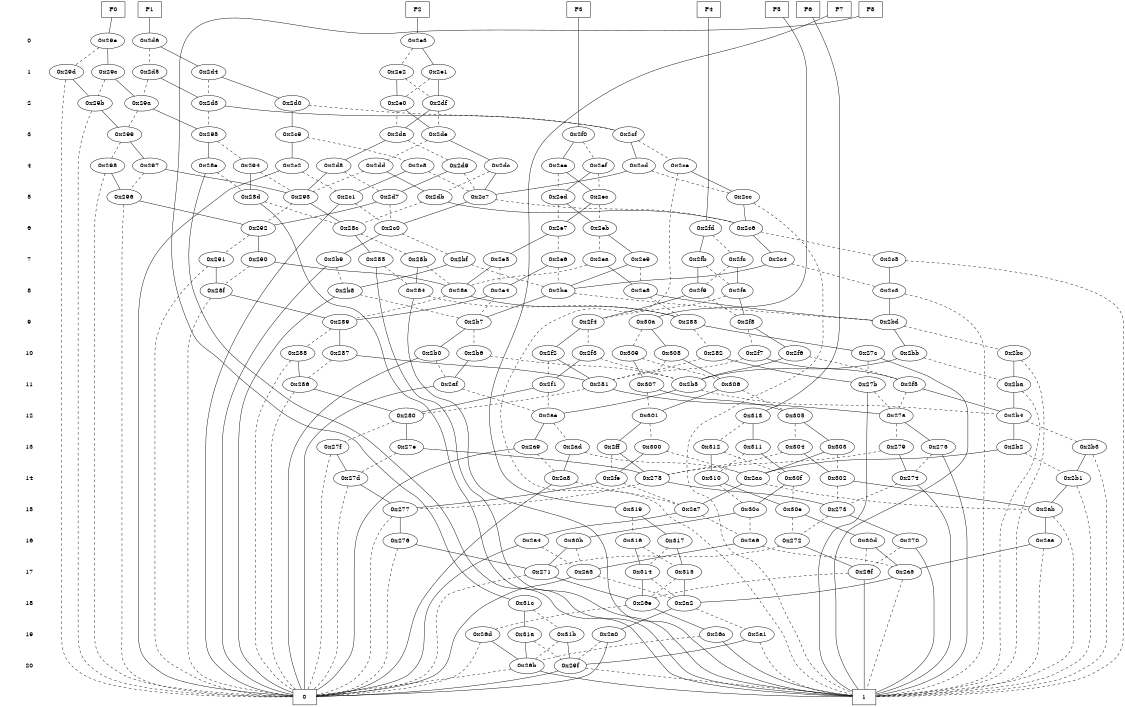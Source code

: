 digraph "DD" {
size = "7.5,10"
center = true;
edge [dir = none];
{ node [shape = plaintext];
  edge [style = invis];
  "CONST NODES" [style = invis];
" 0 " -> " 1 " -> " 2 " -> " 3 " -> " 4 " -> " 5 " -> " 6 " -> " 7 " -> " 8 " -> " 9 " -> " 10 " -> " 11 " -> " 12 " -> " 13 " -> " 14 " -> " 15 " -> " 16 " -> " 17 " -> " 18 " -> " 19 " -> " 20 " -> "CONST NODES"; 
}
{ rank = same; node [shape = box]; edge [style = invis];
"F0" -> "F1" -> "F2" -> "F3" -> "F4" -> "F5" -> "F6" -> "F7" -> "F8"; }
{ rank = same; " 0 ";
"0x2e3";
"0x2d6";
"0x29e";
}
{ rank = same; " 1 ";
"0x2e1";
"0x2d4";
"0x29c";
"0x29d";
"0x2e2";
"0x2d5";
}
{ rank = same; " 2 ";
"0x2e0";
"0x2d0";
"0x2df";
"0x29b";
"0x29a";
"0x2d3";
}
{ rank = same; " 3 ";
"0x2f0";
"0x2da";
"0x2cf";
"0x2de";
"0x299";
"0x2c9";
"0x295";
}
{ rank = same; " 4 ";
"0x2ce";
"0x2c8";
"0x2d9";
"0x2cd";
"0x294";
"0x2ef";
"0x297";
"0x2d8";
"0x2dd";
"0x28e";
"0x2c2";
"0x2dc";
"0x298";
"0x2ee";
}
{ rank = same; " 5 ";
"0x2cc";
"0x2ed";
"0x2d7";
"0x2ec";
"0x28d";
"0x2c7";
"0x2c1";
"0x2db";
"0x293";
"0x296";
}
{ rank = same; " 6 ";
"0x28c";
"0x2e7";
"0x2eb";
"0x2c6";
"0x292";
"0x2c0";
"0x2fd";
}
{ rank = same; " 7 ";
"0x285";
"0x2bf";
"0x2fc";
"0x291";
"0x2e5";
"0x2e6";
"0x2b9";
"0x2c5";
"0x2c4";
"0x28b";
"0x2e9";
"0x290";
"0x2ea";
"0x2fb";
}
{ rank = same; " 8 ";
"0x2e8";
"0x28a";
"0x2fa";
"0x284";
"0x2f9";
"0x28f";
"0x2b8";
"0x2c3";
"0x2e4";
"0x2be";
}
{ rank = same; " 9 ";
"0x289";
"0x2b7";
"0x2f4";
"0x2f8";
"0x283";
"0x2bd";
"0x30a";
}
{ rank = same; " 10 ";
"0x2bc";
"0x27c";
"0x2f7";
"0x2b0";
"0x309";
"0x2f2";
"0x2b6";
"0x2f6";
"0x2f3";
"0x2bb";
"0x282";
"0x308";
"0x288";
"0x287";
}
{ rank = same; " 11 ";
"0x2ba";
"0x2b5";
"0x27b";
"0x307";
"0x2af";
"0x2f5";
"0x281";
"0x306";
"0x2f1";
"0x286";
}
{ rank = same; " 12 ";
"0x2b4";
"0x301";
"0x280";
"0x305";
"0x2ae";
"0x27a";
"0x313";
}
{ rank = same; " 13 ";
"0x279";
"0x2a9";
"0x312";
"0x27e";
"0x2ff";
"0x304";
"0x27f";
"0x2b3";
"0x303";
"0x311";
"0x2ad";
"0x275";
"0x2b2";
"0x300";
}
{ rank = same; " 14 ";
"0x310";
"0x30f";
"0x2ac";
"0x27d";
"0x302";
"0x278";
"0x2b1";
"0x274";
"0x2a8";
"0x2fe";
}
{ rank = same; " 15 ";
"0x30c";
"0x2a7";
"0x30e";
"0x273";
"0x319";
"0x277";
"0x2ab";
}
{ rank = same; " 16 ";
"0x2a6";
"0x272";
"0x30d";
"0x316";
"0x276";
"0x2aa";
"0x270";
"0x317";
"0x2a4";
"0x30b";
}
{ rank = same; " 17 ";
"0x314";
"0x26f";
"0x315";
"0x2a3";
"0x271";
"0x2a5";
}
{ rank = same; " 18 ";
"0x2a2";
"0x31c";
"0x26e";
}
{ rank = same; " 19 ";
"0x31b";
"0x26d";
"0x2a1";
"0x26c";
"0x31a";
"0x2a0";
}
{ rank = same; " 20 ";
"0x29f";
"0x26b";
}
{ rank = same; "CONST NODES";
{ node [shape = box]; "0xbb";
"0xba";
}
}
"F0" -> "0x29e" [style = solid];
"F1" -> "0x2d6" [style = solid];
"F2" -> "0x2e3" [style = solid];
"F3" -> "0x2f0" [style = solid];
"F4" -> "0x2fd" [style = solid];
"F5" -> "0x30a" [style = solid];
"F6" -> "0x313" [style = solid];
"F7" -> "0x319" [style = solid];
"F8" -> "0x31c" [style = solid];
"0x2e3" -> "0x2e1";
"0x2e3" -> "0x2e2" [style = dashed];
"0x2d6" -> "0x2d4";
"0x2d6" -> "0x2d5" [style = dashed];
"0x29e" -> "0x29c";
"0x29e" -> "0x29d" [style = dashed];
"0x2e1" -> "0x2df";
"0x2e1" -> "0x2e0" [style = dashed];
"0x2d4" -> "0x2d0";
"0x2d4" -> "0x2d3" [style = dashed];
"0x29c" -> "0x29a";
"0x29c" -> "0x29b" [style = dashed];
"0x29d" -> "0x29b";
"0x29d" -> "0xbb" [style = dashed];
"0x2e2" -> "0x2e0";
"0x2e2" -> "0x2df" [style = dashed];
"0x2d5" -> "0x2d3";
"0x2d5" -> "0x29a" [style = dashed];
"0x2e0" -> "0x2de";
"0x2e0" -> "0x2da" [style = dashed];
"0x2d0" -> "0x2c9";
"0x2d0" -> "0x2cf" [style = dashed];
"0x2df" -> "0x2da";
"0x2df" -> "0x2de" [style = dashed];
"0x29b" -> "0x299";
"0x29b" -> "0xbb" [style = dashed];
"0x29a" -> "0x295";
"0x29a" -> "0x299" [style = dashed];
"0x2d3" -> "0x2cf";
"0x2d3" -> "0x295" [style = dashed];
"0x2f0" -> "0x2ee";
"0x2f0" -> "0x2ef" [style = dashed];
"0x2da" -> "0x2d8";
"0x2da" -> "0x2d9" [style = dashed];
"0x2cf" -> "0x2cd";
"0x2cf" -> "0x2ce" [style = dashed];
"0x2de" -> "0x2dc";
"0x2de" -> "0x2dd" [style = dashed];
"0x299" -> "0x297";
"0x299" -> "0x298" [style = dashed];
"0x2c9" -> "0x2c2";
"0x2c9" -> "0x2c8" [style = dashed];
"0x295" -> "0x28e";
"0x295" -> "0x294" [style = dashed];
"0x2ce" -> "0x2cc";
"0x2ce" -> "0xba" [style = dashed];
"0x2c8" -> "0x2c1";
"0x2c8" -> "0x2c7" [style = dashed];
"0x2d9" -> "0x2d7";
"0x2d9" -> "0x2c7" [style = dashed];
"0x2cd" -> "0x2c7";
"0x2cd" -> "0x2cc" [style = dashed];
"0x294" -> "0x28d";
"0x294" -> "0x293" [style = dashed];
"0x2ef" -> "0x2ed";
"0x2ef" -> "0x2ec" [style = dashed];
"0x297" -> "0x293";
"0x297" -> "0x296" [style = dashed];
"0x2d8" -> "0x293";
"0x2d8" -> "0x2d7" [style = dashed];
"0x2dd" -> "0x2db";
"0x2dd" -> "0x293" [style = dashed];
"0x28e" -> "0xba";
"0x28e" -> "0x28d" [style = dashed];
"0x2c2" -> "0xbb";
"0x2c2" -> "0x2c1" [style = dashed];
"0x2dc" -> "0x2c7";
"0x2dc" -> "0x2db" [style = dashed];
"0x298" -> "0x296";
"0x298" -> "0xbb" [style = dashed];
"0x2ee" -> "0x2ec";
"0x2ee" -> "0x2ed" [style = dashed];
"0x2cc" -> "0x2c6";
"0x2cc" -> "0xba" [style = dashed];
"0x2ed" -> "0x2eb";
"0x2ed" -> "0x2e7" [style = dashed];
"0x2d7" -> "0x292";
"0x2d7" -> "0x2c0" [style = dashed];
"0x2ec" -> "0x2e7";
"0x2ec" -> "0x2eb" [style = dashed];
"0x28d" -> "0xba";
"0x28d" -> "0x28c" [style = dashed];
"0x2c7" -> "0x2c0";
"0x2c7" -> "0x2c6" [style = dashed];
"0x2c1" -> "0xbb";
"0x2c1" -> "0x2c0" [style = dashed];
"0x2db" -> "0x2c6";
"0x2db" -> "0x28c" [style = dashed];
"0x293" -> "0x28c";
"0x293" -> "0x292" [style = dashed];
"0x296" -> "0x292";
"0x296" -> "0xbb" [style = dashed];
"0x28c" -> "0x285";
"0x28c" -> "0x28b" [style = dashed];
"0x2e7" -> "0x2e5";
"0x2e7" -> "0x2e6" [style = dashed];
"0x2eb" -> "0x2e9";
"0x2eb" -> "0x2ea" [style = dashed];
"0x2c6" -> "0x2c4";
"0x2c6" -> "0x2c5" [style = dashed];
"0x292" -> "0x290";
"0x292" -> "0x291" [style = dashed];
"0x2c0" -> "0x2b9";
"0x2c0" -> "0x2bf" [style = dashed];
"0x2fd" -> "0x2fb";
"0x2fd" -> "0x2fc" [style = dashed];
"0x285" -> "0xba";
"0x285" -> "0x284" [style = dashed];
"0x2bf" -> "0x2b8";
"0x2bf" -> "0x2be" [style = dashed];
"0x2fc" -> "0x2fa";
"0x2fc" -> "0x2f9" [style = dashed];
"0x291" -> "0x28f";
"0x291" -> "0xbb" [style = dashed];
"0x2e5" -> "0x28a";
"0x2e5" -> "0x2e4" [style = dashed];
"0x2e6" -> "0x2e4";
"0x2e6" -> "0x2be" [style = dashed];
"0x2b9" -> "0xbb";
"0x2b9" -> "0x2b8" [style = dashed];
"0x2c5" -> "0x2c3";
"0x2c5" -> "0xba" [style = dashed];
"0x2c4" -> "0x2be";
"0x2c4" -> "0x2c3" [style = dashed];
"0x28b" -> "0x284";
"0x28b" -> "0x28a" [style = dashed];
"0x2e9" -> "0x2be";
"0x2e9" -> "0x2e8" [style = dashed];
"0x290" -> "0x28a";
"0x290" -> "0x28f" [style = dashed];
"0x2ea" -> "0x2e8";
"0x2ea" -> "0x28a" [style = dashed];
"0x2fb" -> "0x2f9";
"0x2fb" -> "0x2fa" [style = dashed];
"0x2e8" -> "0x2bd";
"0x2e8" -> "0x283" [style = dashed];
"0x28a" -> "0x283";
"0x28a" -> "0x289" [style = dashed];
"0x2fa" -> "0x2f8";
"0x2fa" -> "0x2f4" [style = dashed];
"0x284" -> "0xba";
"0x284" -> "0x283" [style = dashed];
"0x2f9" -> "0x2f4";
"0x2f9" -> "0x2f8" [style = dashed];
"0x28f" -> "0x289";
"0x28f" -> "0xbb" [style = dashed];
"0x2b8" -> "0xbb";
"0x2b8" -> "0x2b7" [style = dashed];
"0x2c3" -> "0x2bd";
"0x2c3" -> "0xba" [style = dashed];
"0x2e4" -> "0x289";
"0x2e4" -> "0x2b7" [style = dashed];
"0x2be" -> "0x2b7";
"0x2be" -> "0x2bd" [style = dashed];
"0x289" -> "0x287";
"0x289" -> "0x288" [style = dashed];
"0x2b7" -> "0x2b0";
"0x2b7" -> "0x2b6" [style = dashed];
"0x2f4" -> "0x2f2";
"0x2f4" -> "0x2f3" [style = dashed];
"0x2f8" -> "0x2f6";
"0x2f8" -> "0x2f7" [style = dashed];
"0x283" -> "0x27c";
"0x283" -> "0x282" [style = dashed];
"0x2bd" -> "0x2bb";
"0x2bd" -> "0x2bc" [style = dashed];
"0x30a" -> "0x308";
"0x30a" -> "0x309" [style = dashed];
"0x2bc" -> "0x2ba";
"0x2bc" -> "0xba" [style = dashed];
"0x27c" -> "0xba";
"0x27c" -> "0x27b" [style = dashed];
"0x2f7" -> "0x2f5";
"0x2f7" -> "0x281" [style = dashed];
"0x2b0" -> "0xbb";
"0x2b0" -> "0x2af" [style = dashed];
"0x309" -> "0x307";
"0x309" -> "0x306" [style = dashed];
"0x2f2" -> "0x281";
"0x2f2" -> "0x2f1" [style = dashed];
"0x2b6" -> "0x2af";
"0x2b6" -> "0x2b5" [style = dashed];
"0x2f6" -> "0x2b5";
"0x2f6" -> "0x2f5" [style = dashed];
"0x2f3" -> "0x2f1";
"0x2f3" -> "0x2b5" [style = dashed];
"0x2bb" -> "0x2b5";
"0x2bb" -> "0x2ba" [style = dashed];
"0x282" -> "0x27b";
"0x282" -> "0x281" [style = dashed];
"0x308" -> "0x306";
"0x308" -> "0x307" [style = dashed];
"0x288" -> "0x286";
"0x288" -> "0xbb" [style = dashed];
"0x287" -> "0x281";
"0x287" -> "0x286" [style = dashed];
"0x2ba" -> "0x2b4";
"0x2ba" -> "0xba" [style = dashed];
"0x2b5" -> "0x2ae";
"0x2b5" -> "0x2b4" [style = dashed];
"0x27b" -> "0xba";
"0x27b" -> "0x27a" [style = dashed];
"0x307" -> "0x305";
"0x307" -> "0x301" [style = dashed];
"0x2af" -> "0xbb";
"0x2af" -> "0x2ae" [style = dashed];
"0x2f5" -> "0x2b4";
"0x2f5" -> "0x27a" [style = dashed];
"0x281" -> "0x27a";
"0x281" -> "0x280" [style = dashed];
"0x306" -> "0x301";
"0x306" -> "0x305" [style = dashed];
"0x2f1" -> "0x280";
"0x2f1" -> "0x2ae" [style = dashed];
"0x286" -> "0x280";
"0x286" -> "0xbb" [style = dashed];
"0x2b4" -> "0x2b2";
"0x2b4" -> "0x2b3" [style = dashed];
"0x301" -> "0x2ff";
"0x301" -> "0x300" [style = dashed];
"0x280" -> "0x27e";
"0x280" -> "0x27f" [style = dashed];
"0x305" -> "0x303";
"0x305" -> "0x304" [style = dashed];
"0x2ae" -> "0x2a9";
"0x2ae" -> "0x2ad" [style = dashed];
"0x27a" -> "0x275";
"0x27a" -> "0x279" [style = dashed];
"0x313" -> "0x311";
"0x313" -> "0x312" [style = dashed];
"0x279" -> "0x274";
"0x279" -> "0x278" [style = dashed];
"0x2a9" -> "0xbb";
"0x2a9" -> "0x2a8" [style = dashed];
"0x312" -> "0x310";
"0x312" -> "0x30f" [style = dashed];
"0x27e" -> "0x278";
"0x27e" -> "0x27d" [style = dashed];
"0x2ff" -> "0x278";
"0x2ff" -> "0x2fe" [style = dashed];
"0x304" -> "0x302";
"0x304" -> "0x278" [style = dashed];
"0x27f" -> "0x27d";
"0x27f" -> "0xbb" [style = dashed];
"0x2b3" -> "0x2b1";
"0x2b3" -> "0xba" [style = dashed];
"0x303" -> "0x2ac";
"0x303" -> "0x302" [style = dashed];
"0x311" -> "0x30f";
"0x311" -> "0x310" [style = dashed];
"0x2ad" -> "0x2a8";
"0x2ad" -> "0x2ac" [style = dashed];
"0x275" -> "0xba";
"0x275" -> "0x274" [style = dashed];
"0x2b2" -> "0x2ac";
"0x2b2" -> "0x2b1" [style = dashed];
"0x300" -> "0x2fe";
"0x300" -> "0x2ac" [style = dashed];
"0x310" -> "0x30e";
"0x310" -> "0x30c" [style = dashed];
"0x30f" -> "0x30c";
"0x30f" -> "0x30e" [style = dashed];
"0x2ac" -> "0x2a7";
"0x2ac" -> "0x2ab" [style = dashed];
"0x27d" -> "0x277";
"0x27d" -> "0xbb" [style = dashed];
"0x302" -> "0x2ab";
"0x302" -> "0x273" [style = dashed];
"0x278" -> "0x273";
"0x278" -> "0x277" [style = dashed];
"0x2b1" -> "0x2ab";
"0x2b1" -> "0xba" [style = dashed];
"0x274" -> "0xba";
"0x274" -> "0x273" [style = dashed];
"0x2a8" -> "0xbb";
"0x2a8" -> "0x2a7" [style = dashed];
"0x2fe" -> "0x277";
"0x2fe" -> "0x2a7" [style = dashed];
"0x30c" -> "0x30b";
"0x30c" -> "0x2a6" [style = dashed];
"0x2a7" -> "0x2a4";
"0x2a7" -> "0x2a6" [style = dashed];
"0x30e" -> "0x30d";
"0x30e" -> "0x272" [style = dashed];
"0x273" -> "0x270";
"0x273" -> "0x272" [style = dashed];
"0x319" -> "0x317";
"0x319" -> "0x316" [style = dashed];
"0x277" -> "0x276";
"0x277" -> "0xbb" [style = dashed];
"0x2ab" -> "0x2aa";
"0x2ab" -> "0xba" [style = dashed];
"0x2a6" -> "0x2a3";
"0x2a6" -> "0x2a5" [style = dashed];
"0x272" -> "0x26f";
"0x272" -> "0x271" [style = dashed];
"0x30d" -> "0x2a5";
"0x30d" -> "0x26f" [style = dashed];
"0x316" -> "0x314";
"0x316" -> "0x315" [style = dashed];
"0x276" -> "0x271";
"0x276" -> "0xbb" [style = dashed];
"0x2aa" -> "0x2a5";
"0x2aa" -> "0xba" [style = dashed];
"0x270" -> "0xba";
"0x270" -> "0x26f" [style = dashed];
"0x317" -> "0x315";
"0x317" -> "0x314" [style = dashed];
"0x2a4" -> "0xbb";
"0x2a4" -> "0x2a3" [style = dashed];
"0x30b" -> "0x271";
"0x30b" -> "0x2a3" [style = dashed];
"0x314" -> "0x26e";
"0x314" -> "0x2a2" [style = dashed];
"0x26f" -> "0xba";
"0x26f" -> "0x26e" [style = dashed];
"0x315" -> "0x2a2";
"0x315" -> "0x26e" [style = dashed];
"0x2a3" -> "0xbb";
"0x2a3" -> "0x2a2" [style = dashed];
"0x271" -> "0x26e";
"0x271" -> "0xbb" [style = dashed];
"0x2a5" -> "0x2a2";
"0x2a5" -> "0xba" [style = dashed];
"0x2a2" -> "0x2a0";
"0x2a2" -> "0x2a1" [style = dashed];
"0x31c" -> "0x31a";
"0x31c" -> "0x31b" [style = dashed];
"0x26e" -> "0x26c";
"0x26e" -> "0x26d" [style = dashed];
"0x31b" -> "0x29f";
"0x31b" -> "0x26b" [style = dashed];
"0x26d" -> "0x26b";
"0x26d" -> "0xbb" [style = dashed];
"0x2a1" -> "0x29f";
"0x2a1" -> "0xba" [style = dashed];
"0x26c" -> "0xba";
"0x26c" -> "0x26b" [style = dashed];
"0x31a" -> "0x26b";
"0x31a" -> "0x29f" [style = dashed];
"0x2a0" -> "0xbb";
"0x2a0" -> "0x29f" [style = dashed];
"0x29f" -> "0xbb";
"0x29f" -> "0xba" [style = dashed];
"0x26b" -> "0xba";
"0x26b" -> "0xbb" [style = dashed];
"0xbb" [label = "0"];
"0xba" [label = "1"];
}
